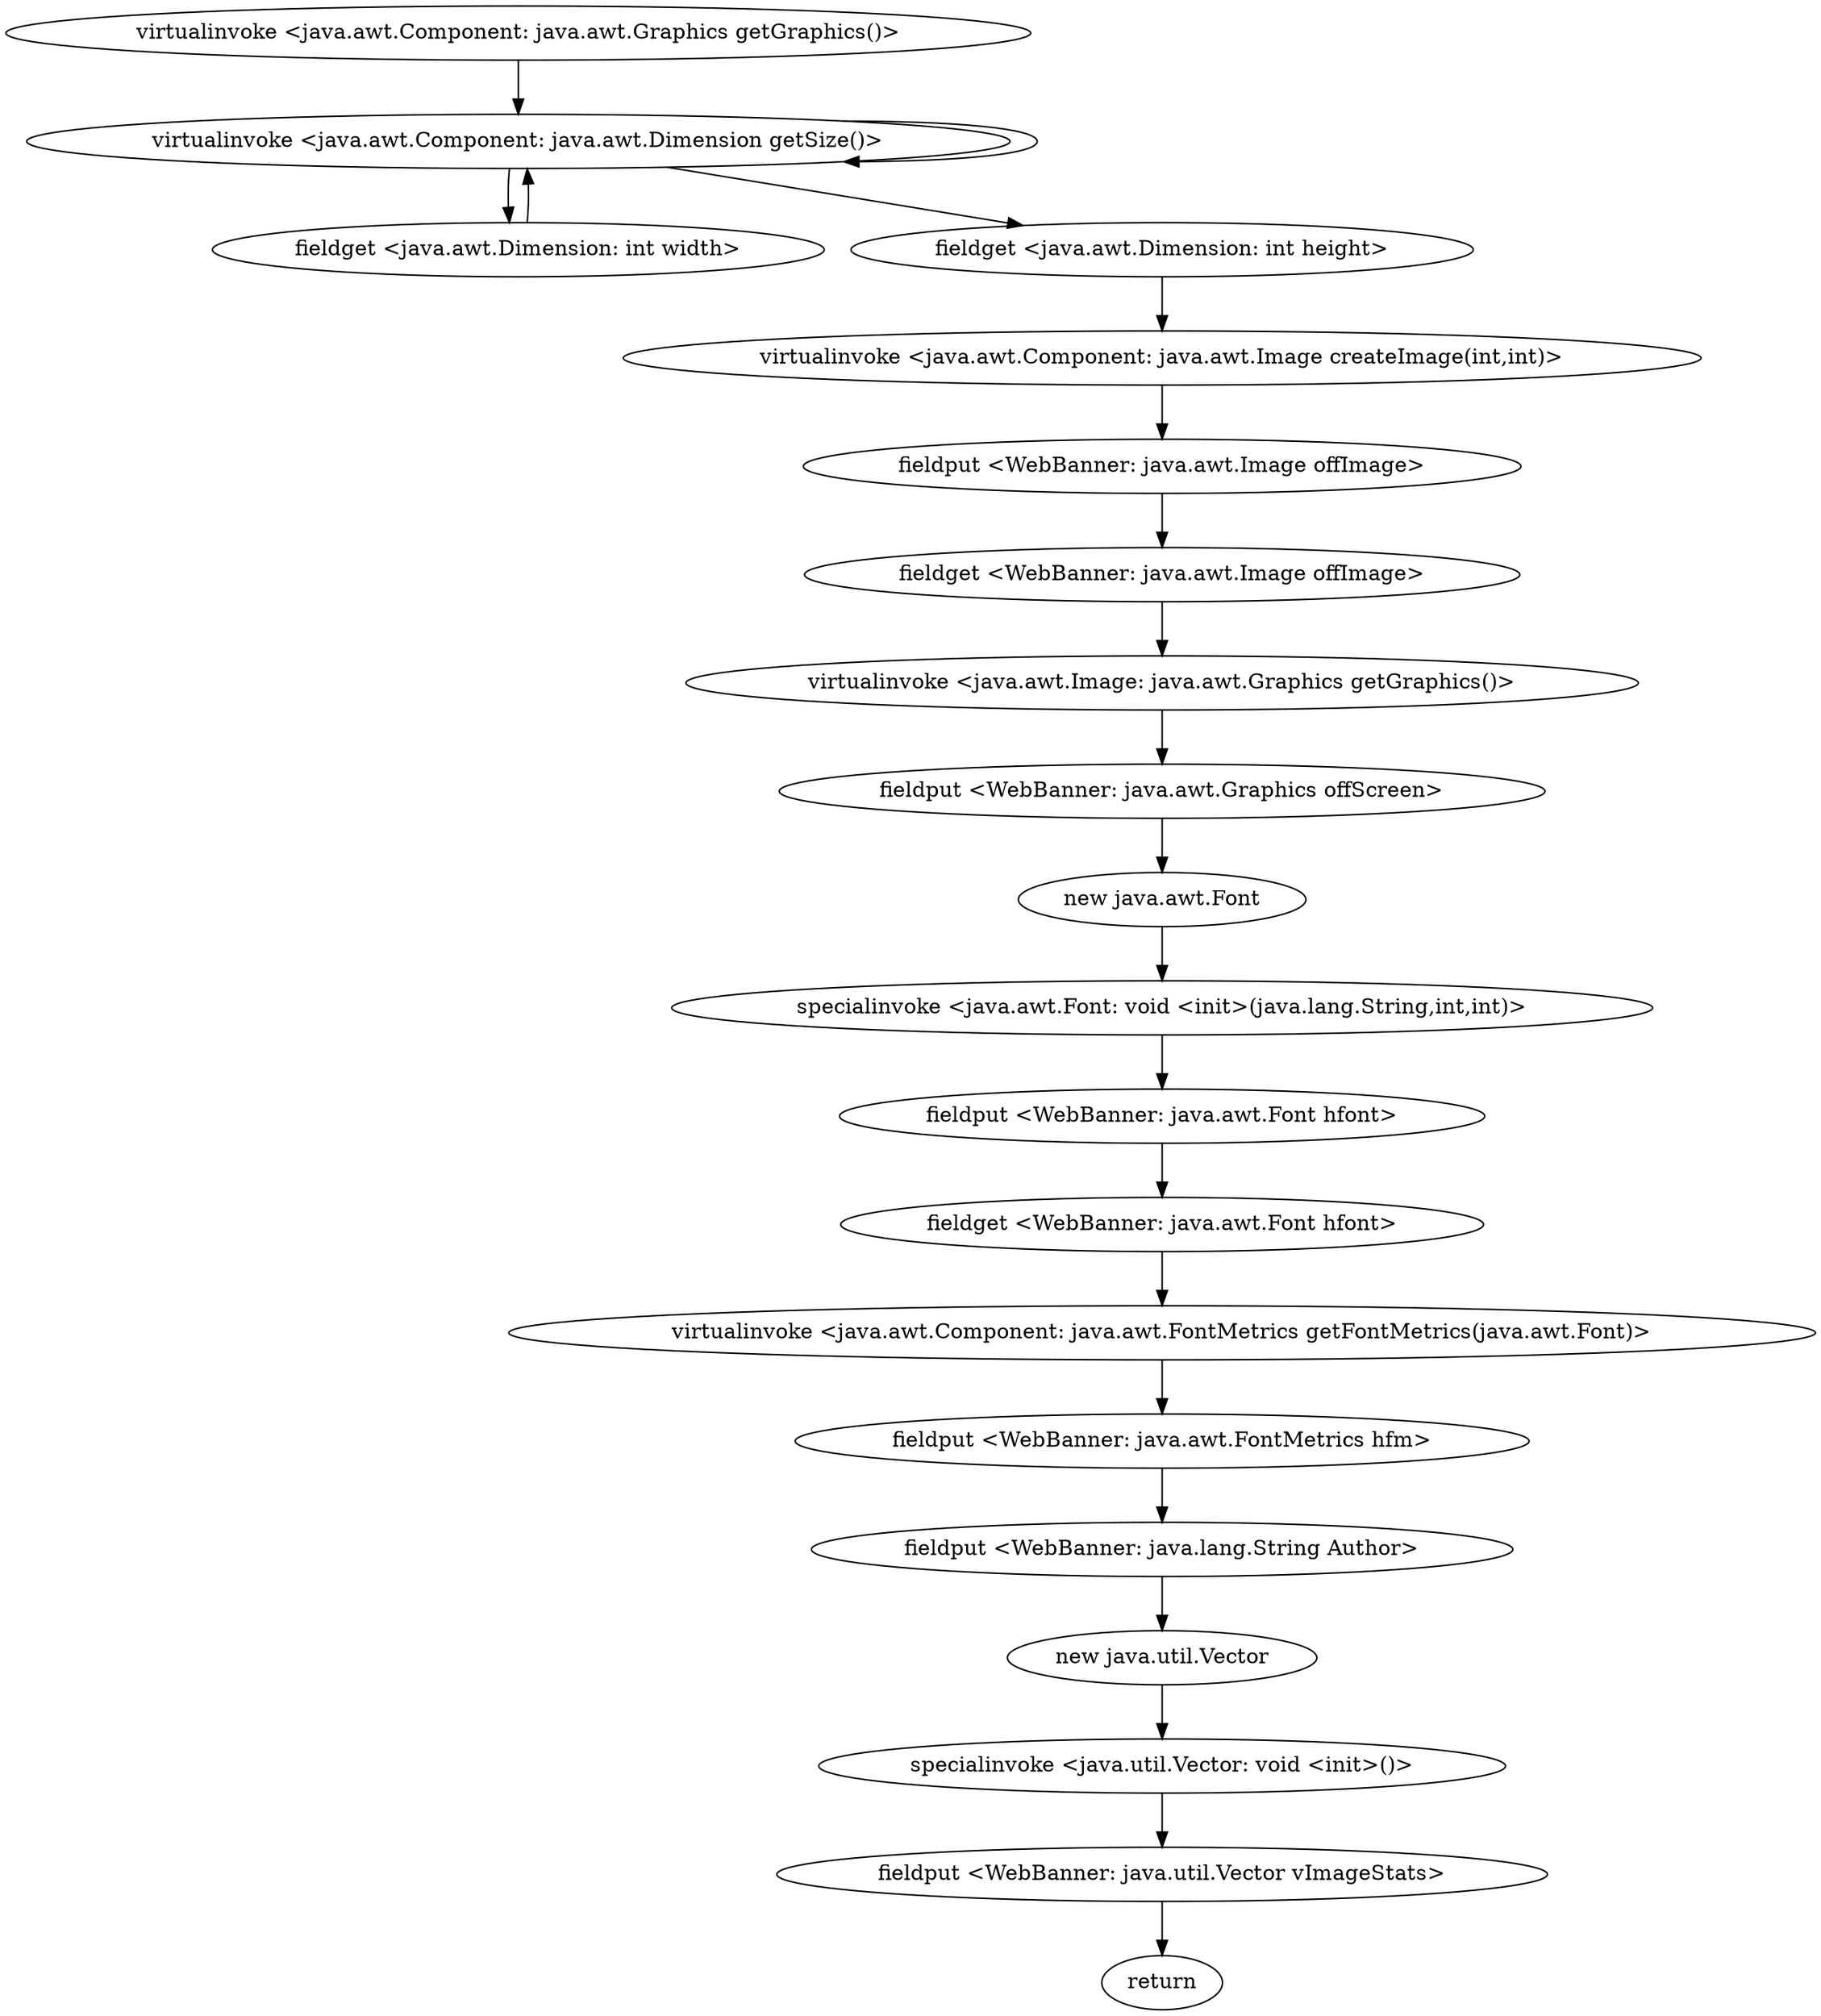 digraph "" {
"virtualinvoke <java.awt.Component: java.awt.Graphics getGraphics()>";
 "virtualinvoke <java.awt.Component: java.awt.Graphics getGraphics()>"->"virtualinvoke <java.awt.Component: java.awt.Dimension getSize()>";
 "virtualinvoke <java.awt.Component: java.awt.Dimension getSize()>"->"virtualinvoke <java.awt.Component: java.awt.Dimension getSize()>";
 "virtualinvoke <java.awt.Component: java.awt.Dimension getSize()>"->"fieldget <java.awt.Dimension: int width>";
 "fieldget <java.awt.Dimension: int width>"->"virtualinvoke <java.awt.Component: java.awt.Dimension getSize()>";
 "virtualinvoke <java.awt.Component: java.awt.Dimension getSize()>"->"fieldget <java.awt.Dimension: int height>";
 "fieldget <java.awt.Dimension: int height>"->"virtualinvoke <java.awt.Component: java.awt.Image createImage(int,int)>";
 "virtualinvoke <java.awt.Component: java.awt.Image createImage(int,int)>"->"fieldput <WebBanner: java.awt.Image offImage>";
 "fieldput <WebBanner: java.awt.Image offImage>"->"fieldget <WebBanner: java.awt.Image offImage>";
 "fieldget <WebBanner: java.awt.Image offImage>"->"virtualinvoke <java.awt.Image: java.awt.Graphics getGraphics()>";
 "virtualinvoke <java.awt.Image: java.awt.Graphics getGraphics()>"->"fieldput <WebBanner: java.awt.Graphics offScreen>";
 "fieldput <WebBanner: java.awt.Graphics offScreen>"->"new java.awt.Font";
 "new java.awt.Font"->"specialinvoke <java.awt.Font: void <init>(java.lang.String,int,int)>";
 "specialinvoke <java.awt.Font: void <init>(java.lang.String,int,int)>"->"fieldput <WebBanner: java.awt.Font hfont>";
 "fieldput <WebBanner: java.awt.Font hfont>"->"fieldget <WebBanner: java.awt.Font hfont>";
 "fieldget <WebBanner: java.awt.Font hfont>"->"virtualinvoke <java.awt.Component: java.awt.FontMetrics getFontMetrics(java.awt.Font)>";
 "virtualinvoke <java.awt.Component: java.awt.FontMetrics getFontMetrics(java.awt.Font)>"->"fieldput <WebBanner: java.awt.FontMetrics hfm>";
 "fieldput <WebBanner: java.awt.FontMetrics hfm>"->"fieldput <WebBanner: java.lang.String Author>";
 "fieldput <WebBanner: java.lang.String Author>"->"new java.util.Vector";
 "new java.util.Vector"->"specialinvoke <java.util.Vector: void <init>()>";
 "specialinvoke <java.util.Vector: void <init>()>"->"fieldput <WebBanner: java.util.Vector vImageStats>";
 "fieldput <WebBanner: java.util.Vector vImageStats>"->"return";
}

